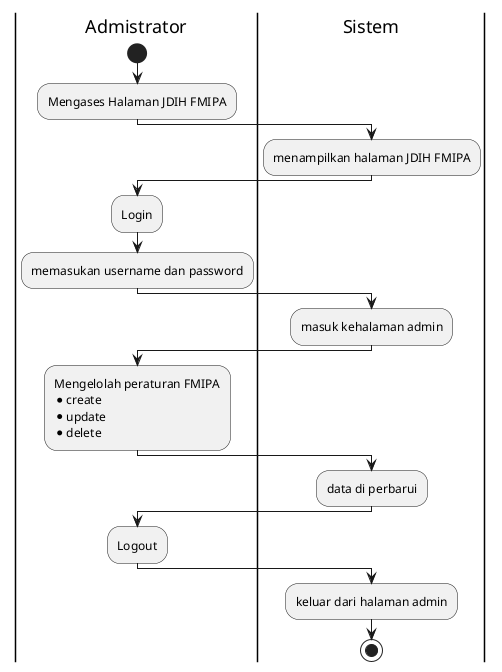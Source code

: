 @startuml

|Admistrator|
start
:Mengases Halaman JDIH FMIPA;
|Sistem|
:menampilkan halaman JDIH FMIPA;
|Admistrator|
:Login;
:memasukan username dan password;
|Sistem|
:masuk kehalaman admin;
|Admistrator|
:Mengelolah peraturan FMIPA
* create
* update
* delete;
|Sistem|
:data di perbarui;
|Admistrator|
:Logout;
|Sistem|
:keluar dari halaman admin;
stop
@enduml

